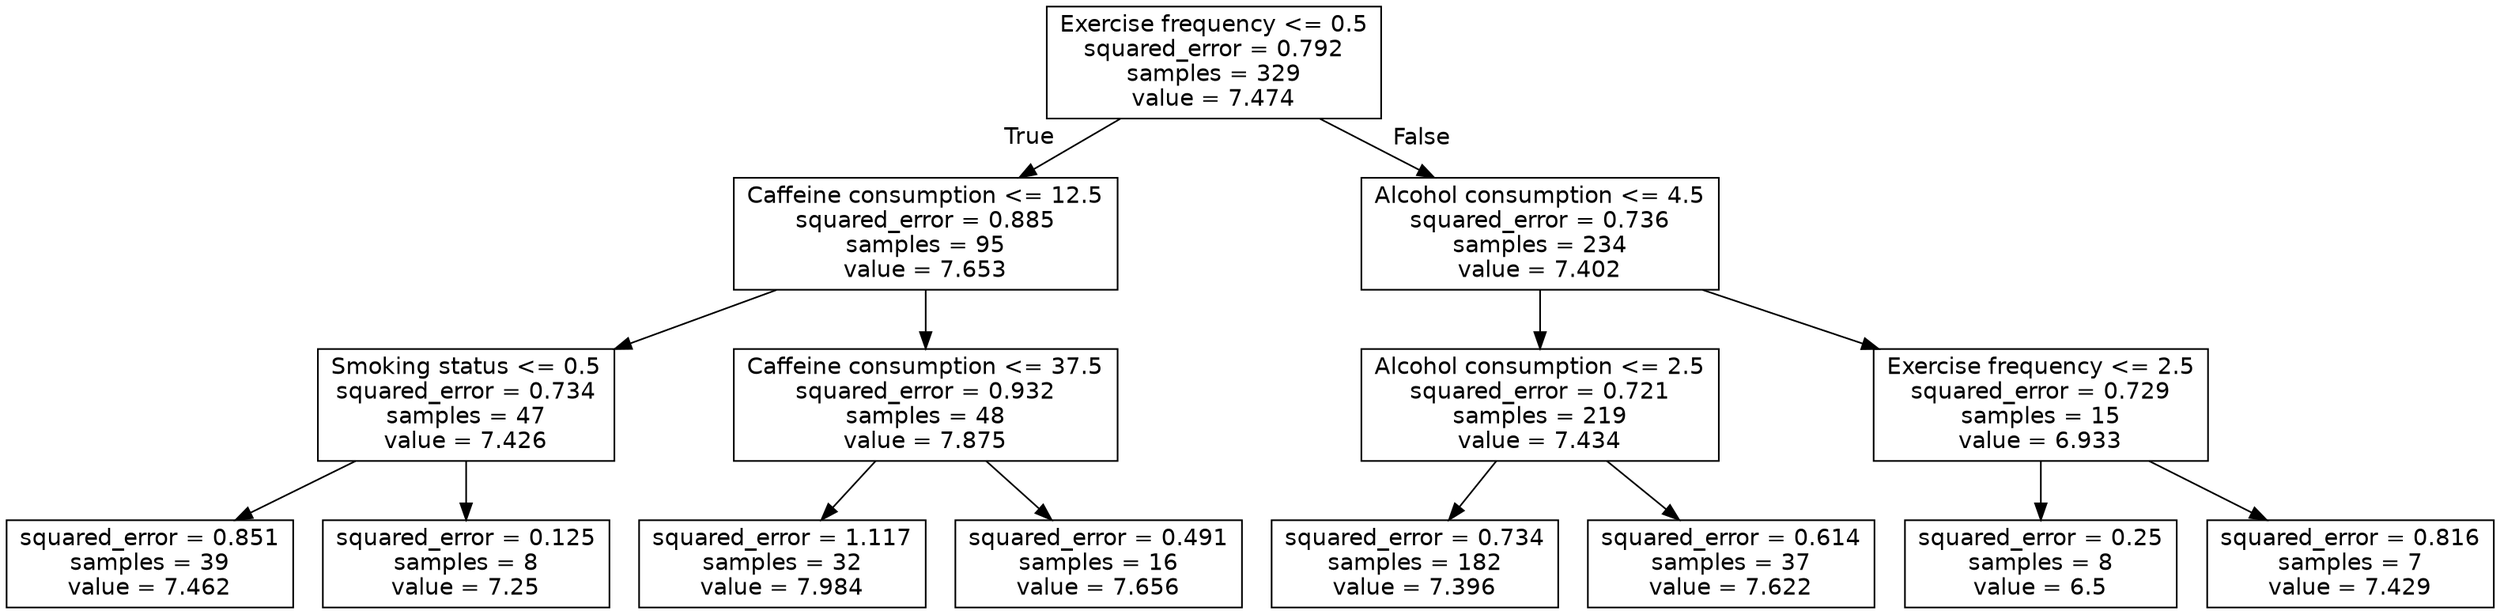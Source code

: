 digraph Tree {
node [shape=box, fontname="helvetica"] ;
edge [fontname="helvetica"] ;
0 [label="Exercise frequency <= 0.5\nsquared_error = 0.792\nsamples = 329\nvalue = 7.474"] ;
1 [label="Caffeine consumption <= 12.5\nsquared_error = 0.885\nsamples = 95\nvalue = 7.653"] ;
0 -> 1 [labeldistance=2.5, labelangle=45, headlabel="True"] ;
2 [label="Smoking status <= 0.5\nsquared_error = 0.734\nsamples = 47\nvalue = 7.426"] ;
1 -> 2 ;
3 [label="squared_error = 0.851\nsamples = 39\nvalue = 7.462"] ;
2 -> 3 ;
4 [label="squared_error = 0.125\nsamples = 8\nvalue = 7.25"] ;
2 -> 4 ;
5 [label="Caffeine consumption <= 37.5\nsquared_error = 0.932\nsamples = 48\nvalue = 7.875"] ;
1 -> 5 ;
6 [label="squared_error = 1.117\nsamples = 32\nvalue = 7.984"] ;
5 -> 6 ;
7 [label="squared_error = 0.491\nsamples = 16\nvalue = 7.656"] ;
5 -> 7 ;
8 [label="Alcohol consumption <= 4.5\nsquared_error = 0.736\nsamples = 234\nvalue = 7.402"] ;
0 -> 8 [labeldistance=2.5, labelangle=-45, headlabel="False"] ;
9 [label="Alcohol consumption <= 2.5\nsquared_error = 0.721\nsamples = 219\nvalue = 7.434"] ;
8 -> 9 ;
10 [label="squared_error = 0.734\nsamples = 182\nvalue = 7.396"] ;
9 -> 10 ;
11 [label="squared_error = 0.614\nsamples = 37\nvalue = 7.622"] ;
9 -> 11 ;
12 [label="Exercise frequency <= 2.5\nsquared_error = 0.729\nsamples = 15\nvalue = 6.933"] ;
8 -> 12 ;
13 [label="squared_error = 0.25\nsamples = 8\nvalue = 6.5"] ;
12 -> 13 ;
14 [label="squared_error = 0.816\nsamples = 7\nvalue = 7.429"] ;
12 -> 14 ;
}